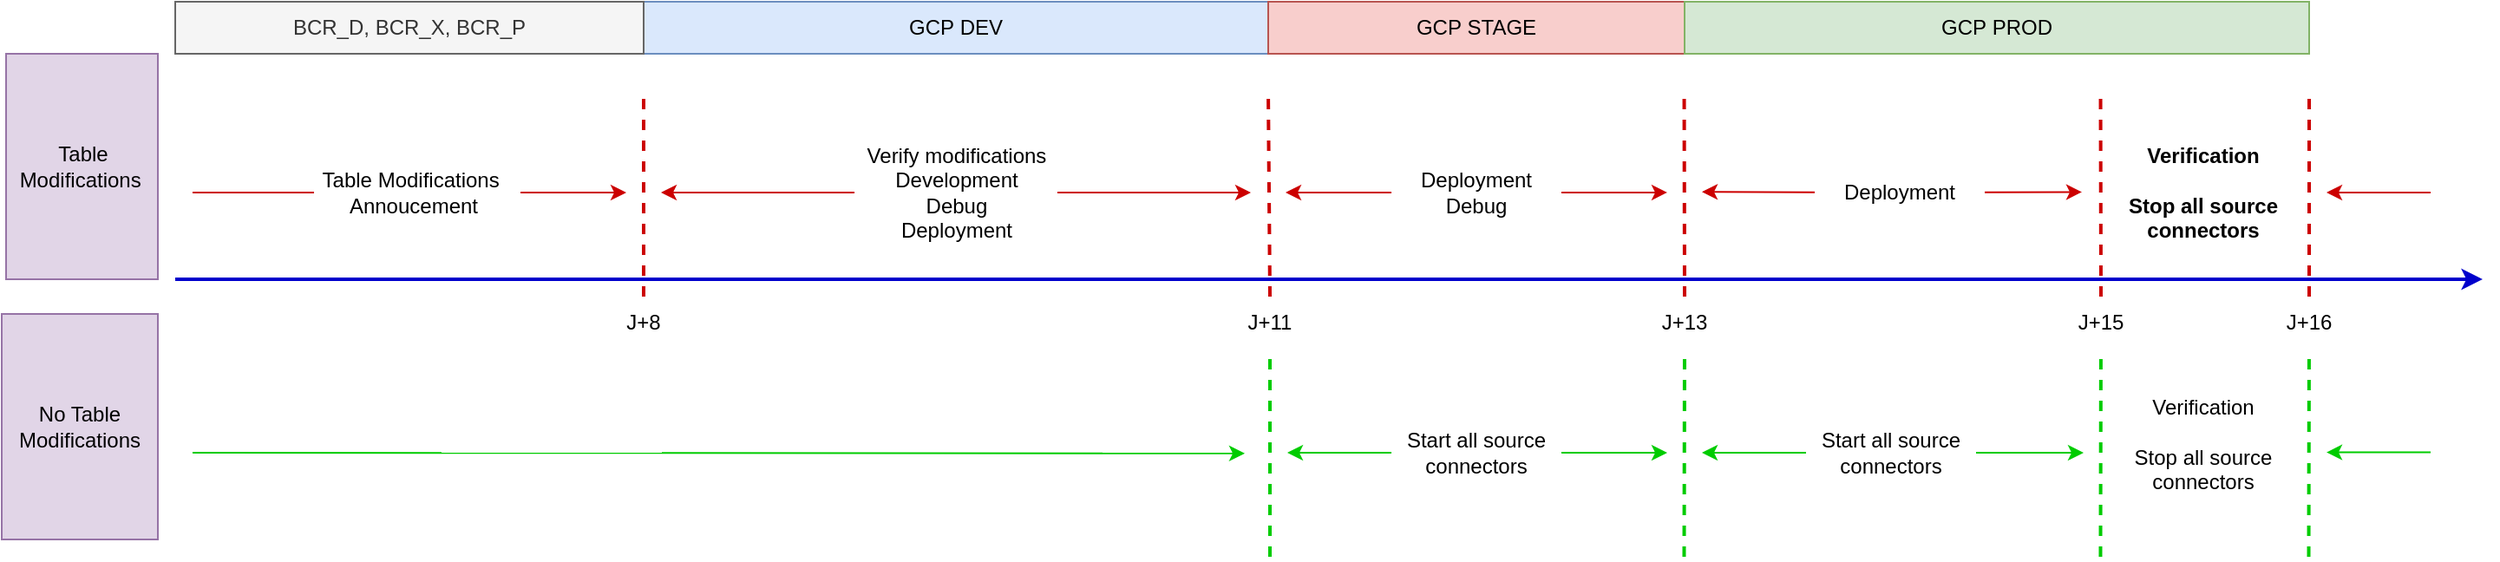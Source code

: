 <mxfile version="23.1.5" type="github">
  <diagram name="Page-1" id="e7e014a7-5840-1c2e-5031-d8a46d1fe8dd">
    <mxGraphModel dx="1401" dy="-193" grid="1" gridSize="10" guides="1" tooltips="1" connect="1" arrows="1" fold="1" page="1" pageScale="1" pageWidth="1169" pageHeight="826" background="none" math="0" shadow="0">
      <root>
        <mxCell id="0" />
        <mxCell id="1" parent="0" />
        <mxCell id="tyBdn8Una6jYjnqN0pja-41" value="" style="endArrow=classic;html=1;rounded=0;strokeWidth=2;strokeColor=#0000CC;" edge="1" parent="1">
          <mxGeometry width="50" height="50" relative="1" as="geometry">
            <mxPoint x="130" y="1010" as="sourcePoint" />
            <mxPoint x="1460" y="1010" as="targetPoint" />
          </mxGeometry>
        </mxCell>
        <mxCell id="tyBdn8Una6jYjnqN0pja-42" value="J+15" style="text;html=1;align=center;verticalAlign=middle;whiteSpace=wrap;rounded=0;" vertex="1" parent="1">
          <mxGeometry x="1210" y="1020" width="60" height="30" as="geometry" />
        </mxCell>
        <mxCell id="tyBdn8Una6jYjnqN0pja-43" value="J+13" style="text;html=1;align=center;verticalAlign=middle;whiteSpace=wrap;rounded=0;" vertex="1" parent="1">
          <mxGeometry x="970" y="1020" width="60" height="30" as="geometry" />
        </mxCell>
        <mxCell id="tyBdn8Una6jYjnqN0pja-44" value="J+11" style="text;html=1;align=center;verticalAlign=middle;whiteSpace=wrap;rounded=0;" vertex="1" parent="1">
          <mxGeometry x="731" y="1020" width="60" height="30" as="geometry" />
        </mxCell>
        <mxCell id="tyBdn8Una6jYjnqN0pja-45" value="Table Modifications&amp;nbsp;&lt;br&gt;Annoucement" style="text;html=1;align=center;verticalAlign=middle;whiteSpace=wrap;rounded=0;" vertex="1" parent="1">
          <mxGeometry x="210" y="945" width="115" height="30" as="geometry" />
        </mxCell>
        <mxCell id="tyBdn8Una6jYjnqN0pja-46" value="" style="endArrow=classic;html=1;rounded=0;endSize=6;startSize=6;targetPerimeterSpacing=0;exitX=1.035;exitY=0.5;exitDx=0;exitDy=0;exitPerimeter=0;strokeColor=#CC0000;" edge="1" parent="1" source="tyBdn8Una6jYjnqN0pja-45">
          <mxGeometry width="50" height="50" relative="1" as="geometry">
            <mxPoint x="250" y="960" as="sourcePoint" />
            <mxPoint x="390" y="960" as="targetPoint" />
          </mxGeometry>
        </mxCell>
        <mxCell id="tyBdn8Una6jYjnqN0pja-54" value="Verify modifications&lt;br&gt;Development &lt;br&gt;Debug&lt;br&gt;Deployment" style="text;html=1;align=center;verticalAlign=middle;whiteSpace=wrap;rounded=0;" vertex="1" parent="1">
          <mxGeometry x="521.5" y="945" width="117" height="30" as="geometry" />
        </mxCell>
        <mxCell id="tyBdn8Una6jYjnqN0pja-58" value="J+8" style="text;html=1;align=center;verticalAlign=middle;whiteSpace=wrap;rounded=0;" vertex="1" parent="1">
          <mxGeometry x="370" y="1020" width="60" height="30" as="geometry" />
        </mxCell>
        <mxCell id="tyBdn8Una6jYjnqN0pja-62" value="" style="endArrow=none;html=1;rounded=0;endFill=0;startArrow=classic;startFill=1;entryX=0;entryY=0.5;entryDx=0;entryDy=0;strokeColor=#CC0000;" edge="1" parent="1" target="tyBdn8Una6jYjnqN0pja-54">
          <mxGeometry width="50" height="50" relative="1" as="geometry">
            <mxPoint x="410" y="960" as="sourcePoint" />
            <mxPoint x="340" y="959.83" as="targetPoint" />
          </mxGeometry>
        </mxCell>
        <mxCell id="tyBdn8Una6jYjnqN0pja-63" value="" style="endArrow=classic;html=1;rounded=0;endFill=1;startArrow=none;startFill=0;endSize=6;strokeColor=#CC0000;" edge="1" parent="1" source="tyBdn8Una6jYjnqN0pja-54">
          <mxGeometry width="50" height="50" relative="1" as="geometry">
            <mxPoint x="580" y="959.83" as="sourcePoint" />
            <mxPoint x="750" y="960" as="targetPoint" />
          </mxGeometry>
        </mxCell>
        <mxCell id="tyBdn8Una6jYjnqN0pja-66" value="" style="endArrow=none;dashed=1;html=1;rounded=0;exitX=0.5;exitY=0;exitDx=0;exitDy=0;strokeWidth=2;strokeColor=#CC0000;" edge="1" parent="1" source="tyBdn8Una6jYjnqN0pja-58">
          <mxGeometry width="50" height="50" relative="1" as="geometry">
            <mxPoint x="540" y="1030" as="sourcePoint" />
            <mxPoint x="400" y="900" as="targetPoint" />
          </mxGeometry>
        </mxCell>
        <mxCell id="tyBdn8Una6jYjnqN0pja-67" value="" style="endArrow=none;dashed=1;html=1;rounded=0;exitX=0.5;exitY=0;exitDx=0;exitDy=0;strokeWidth=2;strokeColor=#CC0000;" edge="1" parent="1" source="tyBdn8Una6jYjnqN0pja-44">
          <mxGeometry width="50" height="50" relative="1" as="geometry">
            <mxPoint x="639.76" y="1020" as="sourcePoint" />
            <mxPoint x="760" y="900" as="targetPoint" />
          </mxGeometry>
        </mxCell>
        <mxCell id="tyBdn8Una6jYjnqN0pja-69" value="" style="endArrow=none;dashed=1;html=1;rounded=0;exitX=0.5;exitY=0;exitDx=0;exitDy=0;strokeWidth=2;strokeColor=#CC0000;" edge="1" parent="1" source="tyBdn8Una6jYjnqN0pja-43">
          <mxGeometry width="50" height="50" relative="1" as="geometry">
            <mxPoint x="1000" y="1020" as="sourcePoint" />
            <mxPoint x="999.76" y="900" as="targetPoint" />
          </mxGeometry>
        </mxCell>
        <mxCell id="tyBdn8Una6jYjnqN0pja-70" value="" style="endArrow=none;dashed=1;html=1;rounded=0;exitX=0.5;exitY=0;exitDx=0;exitDy=0;strokeWidth=2;strokeColor=#CC0000;" edge="1" parent="1" source="tyBdn8Una6jYjnqN0pja-42">
          <mxGeometry width="50" height="50" relative="1" as="geometry">
            <mxPoint x="1240" y="1020" as="sourcePoint" />
            <mxPoint x="1239.76" y="900" as="targetPoint" />
          </mxGeometry>
        </mxCell>
        <mxCell id="tyBdn8Una6jYjnqN0pja-71" value="" style="endArrow=none;html=1;rounded=0;endFill=0;startArrow=classic;startFill=1;strokeColor=#CC0000;" edge="1" parent="1">
          <mxGeometry width="50" height="50" relative="1" as="geometry">
            <mxPoint x="1370" y="960" as="sourcePoint" />
            <mxPoint x="1430" y="960" as="targetPoint" />
          </mxGeometry>
        </mxCell>
        <mxCell id="tyBdn8Una6jYjnqN0pja-72" value="" style="endArrow=none;html=1;rounded=0;strokeColor=#CC0000;" edge="1" parent="1" target="tyBdn8Una6jYjnqN0pja-45">
          <mxGeometry width="50" height="50" relative="1" as="geometry">
            <mxPoint x="140" y="960" as="sourcePoint" />
            <mxPoint x="120" y="960" as="targetPoint" />
          </mxGeometry>
        </mxCell>
        <mxCell id="tyBdn8Una6jYjnqN0pja-74" value="" style="endArrow=classic;html=1;rounded=0;endFill=1;startArrow=none;startFill=0;endSize=6;strokeColor=#CC0000;" edge="1" parent="1" source="tyBdn8Una6jYjnqN0pja-78">
          <mxGeometry width="50" height="50" relative="1" as="geometry">
            <mxPoint x="940" y="959.83" as="sourcePoint" />
            <mxPoint x="990" y="959.97" as="targetPoint" />
          </mxGeometry>
        </mxCell>
        <mxCell id="tyBdn8Una6jYjnqN0pja-75" value="GCP&amp;nbsp;DEV" style="text;html=1;align=center;verticalAlign=middle;whiteSpace=wrap;rounded=0;fillColor=#dae8fc;strokeColor=#6c8ebf;" vertex="1" parent="1">
          <mxGeometry x="400" y="850" width="360" height="30" as="geometry" />
        </mxCell>
        <mxCell id="tyBdn8Una6jYjnqN0pja-76" value="GCP&amp;nbsp;STAGE" style="text;html=1;align=center;verticalAlign=middle;whiteSpace=wrap;rounded=0;fillColor=#f8cecc;strokeColor=#b85450;" vertex="1" parent="1">
          <mxGeometry x="760" y="850" width="240" height="30" as="geometry" />
        </mxCell>
        <mxCell id="tyBdn8Una6jYjnqN0pja-77" value="GCP&amp;nbsp;PROD" style="text;html=1;align=center;verticalAlign=middle;whiteSpace=wrap;rounded=0;fillColor=#d5e8d4;strokeColor=#82b366;" vertex="1" parent="1">
          <mxGeometry x="1000" y="850" width="360" height="30" as="geometry" />
        </mxCell>
        <mxCell id="tyBdn8Una6jYjnqN0pja-78" value="Deployment&lt;br&gt;Debug" style="text;html=1;align=center;verticalAlign=middle;whiteSpace=wrap;rounded=0;" vertex="1" parent="1">
          <mxGeometry x="831" y="945" width="98" height="30" as="geometry" />
        </mxCell>
        <mxCell id="tyBdn8Una6jYjnqN0pja-79" value="" style="endArrow=none;dashed=1;html=1;rounded=0;exitX=0.5;exitY=0;exitDx=0;exitDy=0;strokeWidth=2;strokeColor=#CC0000;" edge="1" parent="1" source="tyBdn8Una6jYjnqN0pja-80">
          <mxGeometry width="50" height="50" relative="1" as="geometry">
            <mxPoint x="1360.24" y="1020" as="sourcePoint" />
            <mxPoint x="1360" y="900" as="targetPoint" />
          </mxGeometry>
        </mxCell>
        <mxCell id="tyBdn8Una6jYjnqN0pja-80" value="J+16" style="text;html=1;align=center;verticalAlign=middle;whiteSpace=wrap;rounded=0;" vertex="1" parent="1">
          <mxGeometry x="1330" y="1020" width="60" height="30" as="geometry" />
        </mxCell>
        <mxCell id="tyBdn8Una6jYjnqN0pja-81" value="&lt;b&gt;Verification&lt;br&gt;&lt;br&gt;Stop all source connectors&lt;/b&gt;" style="text;html=1;align=center;verticalAlign=middle;whiteSpace=wrap;rounded=0;" vertex="1" parent="1">
          <mxGeometry x="1250" y="945" width="98" height="30" as="geometry" />
        </mxCell>
        <mxCell id="tyBdn8Una6jYjnqN0pja-82" value="Deployment" style="text;html=1;align=center;verticalAlign=middle;whiteSpace=wrap;rounded=0;" vertex="1" parent="1">
          <mxGeometry x="1075" y="945" width="98" height="30" as="geometry" />
        </mxCell>
        <mxCell id="tyBdn8Una6jYjnqN0pja-83" value="" style="endArrow=none;html=1;rounded=0;endFill=0;startArrow=classic;startFill=1;strokeColor=#CC0000;" edge="1" parent="1" target="tyBdn8Una6jYjnqN0pja-78">
          <mxGeometry width="50" height="50" relative="1" as="geometry">
            <mxPoint x="770" y="960" as="sourcePoint" />
            <mxPoint x="700" y="959.58" as="targetPoint" />
          </mxGeometry>
        </mxCell>
        <mxCell id="tyBdn8Una6jYjnqN0pja-84" value="" style="endArrow=classic;html=1;rounded=0;endFill=1;startArrow=none;startFill=0;endSize=6;strokeColor=#CC0000;" edge="1" parent="1" source="tyBdn8Una6jYjnqN0pja-82">
          <mxGeometry width="50" height="50" relative="1" as="geometry">
            <mxPoint x="1179" y="959.58" as="sourcePoint" />
            <mxPoint x="1229" y="959.72" as="targetPoint" />
          </mxGeometry>
        </mxCell>
        <mxCell id="tyBdn8Una6jYjnqN0pja-85" value="" style="endArrow=none;html=1;rounded=0;endFill=0;startArrow=classic;startFill=1;strokeColor=#CC0000;" edge="1" parent="1" target="tyBdn8Una6jYjnqN0pja-82">
          <mxGeometry width="50" height="50" relative="1" as="geometry">
            <mxPoint x="1010" y="959.58" as="sourcePoint" />
            <mxPoint x="1060" y="959.58" as="targetPoint" />
          </mxGeometry>
        </mxCell>
        <mxCell id="tyBdn8Una6jYjnqN0pja-114" value="" style="endArrow=none;dashed=1;html=1;rounded=0;exitX=0.5;exitY=0;exitDx=0;exitDy=0;strokeWidth=2;strokeColor=#00CC00;" edge="1" parent="1">
          <mxGeometry width="50" height="50" relative="1" as="geometry">
            <mxPoint x="999.74" y="1170" as="sourcePoint" />
            <mxPoint x="1000" y="1050" as="targetPoint" />
          </mxGeometry>
        </mxCell>
        <mxCell id="tyBdn8Una6jYjnqN0pja-115" value="" style="endArrow=none;dashed=1;html=1;rounded=0;exitX=0.5;exitY=0;exitDx=0;exitDy=0;strokeWidth=2;strokeColor=#00CC00;" edge="1" parent="1" target="tyBdn8Una6jYjnqN0pja-42">
          <mxGeometry width="50" height="50" relative="1" as="geometry">
            <mxPoint x="1239.74" y="1170" as="sourcePoint" />
            <mxPoint x="1239.5" y="1050" as="targetPoint" />
          </mxGeometry>
        </mxCell>
        <mxCell id="tyBdn8Una6jYjnqN0pja-116" value="Start all source connectors" style="text;html=1;align=center;verticalAlign=middle;whiteSpace=wrap;rounded=0;" vertex="1" parent="1">
          <mxGeometry x="1070" y="1095" width="98" height="30" as="geometry" />
        </mxCell>
        <mxCell id="tyBdn8Una6jYjnqN0pja-117" value="Verification&lt;br&gt;&lt;br&gt;Stop all source connectors" style="text;html=1;align=center;verticalAlign=middle;whiteSpace=wrap;rounded=0;" vertex="1" parent="1">
          <mxGeometry x="1250" y="1090" width="98" height="30" as="geometry" />
        </mxCell>
        <mxCell id="tyBdn8Una6jYjnqN0pja-119" value="" style="endArrow=none;dashed=1;html=1;rounded=0;exitX=0.5;exitY=0;exitDx=0;exitDy=0;strokeWidth=2;strokeColor=#00CC00;" edge="1" parent="1" target="tyBdn8Una6jYjnqN0pja-80">
          <mxGeometry width="50" height="50" relative="1" as="geometry">
            <mxPoint x="1359.76" y="1170" as="sourcePoint" />
            <mxPoint x="1359.76" y="1050" as="targetPoint" />
          </mxGeometry>
        </mxCell>
        <mxCell id="tyBdn8Una6jYjnqN0pja-120" value="" style="endArrow=none;html=1;rounded=0;endFill=0;startArrow=classic;startFill=1;strokeColor=#00CC00;" edge="1" parent="1">
          <mxGeometry width="50" height="50" relative="1" as="geometry">
            <mxPoint x="1370" y="1109.76" as="sourcePoint" />
            <mxPoint x="1430" y="1109.76" as="targetPoint" />
          </mxGeometry>
        </mxCell>
        <mxCell id="tyBdn8Una6jYjnqN0pja-122" value="No Table Modifications" style="text;html=1;align=center;verticalAlign=middle;whiteSpace=wrap;rounded=0;fillColor=#e1d5e7;strokeColor=#9673a6;" vertex="1" parent="1">
          <mxGeometry x="30" y="1030" width="90" height="130" as="geometry" />
        </mxCell>
        <mxCell id="tyBdn8Una6jYjnqN0pja-124" value="Table Modifications&amp;nbsp;" style="text;html=1;align=center;verticalAlign=middle;whiteSpace=wrap;rounded=0;fillColor=#e1d5e7;strokeColor=#9673a6;" vertex="1" parent="1">
          <mxGeometry x="32.5" y="880" width="87.5" height="130" as="geometry" />
        </mxCell>
        <mxCell id="tyBdn8Una6jYjnqN0pja-129" value="" style="endArrow=none;dashed=1;html=1;rounded=0;strokeWidth=2;strokeColor=#00CC00;" edge="1" parent="1" target="tyBdn8Una6jYjnqN0pja-44">
          <mxGeometry width="50" height="50" relative="1" as="geometry">
            <mxPoint x="761" y="1170" as="sourcePoint" />
            <mxPoint x="639.84" y="1050" as="targetPoint" />
          </mxGeometry>
        </mxCell>
        <mxCell id="tyBdn8Una6jYjnqN0pja-131" value="Start all source connectors" style="text;html=1;align=center;verticalAlign=middle;whiteSpace=wrap;rounded=0;" vertex="1" parent="1">
          <mxGeometry x="831" y="1095" width="98" height="30" as="geometry" />
        </mxCell>
        <mxCell id="tyBdn8Una6jYjnqN0pja-133" value="" style="endArrow=classic;html=1;rounded=0;endFill=1;startArrow=none;startFill=0;endSize=6;strokeColor=#00CC00;" edge="1" parent="1">
          <mxGeometry width="50" height="50" relative="1" as="geometry">
            <mxPoint x="140" y="1110" as="sourcePoint" />
            <mxPoint x="746.5" y="1110.42" as="targetPoint" />
          </mxGeometry>
        </mxCell>
        <mxCell id="tyBdn8Una6jYjnqN0pja-135" value="BCR_D, BCR_X, BCR_P" style="text;html=1;align=center;verticalAlign=middle;whiteSpace=wrap;rounded=0;fillColor=#f5f5f5;strokeColor=#666666;fontColor=#333333;" vertex="1" parent="1">
          <mxGeometry x="130" y="850" width="270" height="30" as="geometry" />
        </mxCell>
        <mxCell id="tyBdn8Una6jYjnqN0pja-136" value="" style="endArrow=none;html=1;rounded=0;endFill=0;startArrow=classic;startFill=1;strokeColor=#00CC00;" edge="1" parent="1" target="tyBdn8Una6jYjnqN0pja-131">
          <mxGeometry width="50" height="50" relative="1" as="geometry">
            <mxPoint x="771" y="1110" as="sourcePoint" />
            <mxPoint x="831" y="1115" as="targetPoint" />
          </mxGeometry>
        </mxCell>
        <mxCell id="tyBdn8Una6jYjnqN0pja-137" value="" style="endArrow=classic;html=1;rounded=0;endFill=1;startArrow=none;startFill=0;endSize=6;strokeColor=#00CC00;" edge="1" parent="1" source="tyBdn8Una6jYjnqN0pja-131">
          <mxGeometry width="50" height="50" relative="1" as="geometry">
            <mxPoint x="410" y="1243" as="sourcePoint" />
            <mxPoint x="990" y="1110" as="targetPoint" />
          </mxGeometry>
        </mxCell>
        <mxCell id="tyBdn8Una6jYjnqN0pja-138" value="" style="endArrow=classic;html=1;rounded=0;endFill=1;startArrow=none;startFill=0;endSize=6;strokeColor=#00CC00;exitX=1;exitY=0.5;exitDx=0;exitDy=0;" edge="1" parent="1" source="tyBdn8Una6jYjnqN0pja-116">
          <mxGeometry width="50" height="50" relative="1" as="geometry">
            <mxPoint x="1149" y="1160" as="sourcePoint" />
            <mxPoint x="1230" y="1110" as="targetPoint" />
          </mxGeometry>
        </mxCell>
        <mxCell id="tyBdn8Una6jYjnqN0pja-139" value="" style="endArrow=none;html=1;rounded=0;endFill=0;startArrow=classic;startFill=1;strokeColor=#00CC00;entryX=0;entryY=0.5;entryDx=0;entryDy=0;" edge="1" parent="1" target="tyBdn8Una6jYjnqN0pja-116">
          <mxGeometry width="50" height="50" relative="1" as="geometry">
            <mxPoint x="1010" y="1110" as="sourcePoint" />
            <mxPoint x="841" y="1120" as="targetPoint" />
          </mxGeometry>
        </mxCell>
      </root>
    </mxGraphModel>
  </diagram>
</mxfile>
